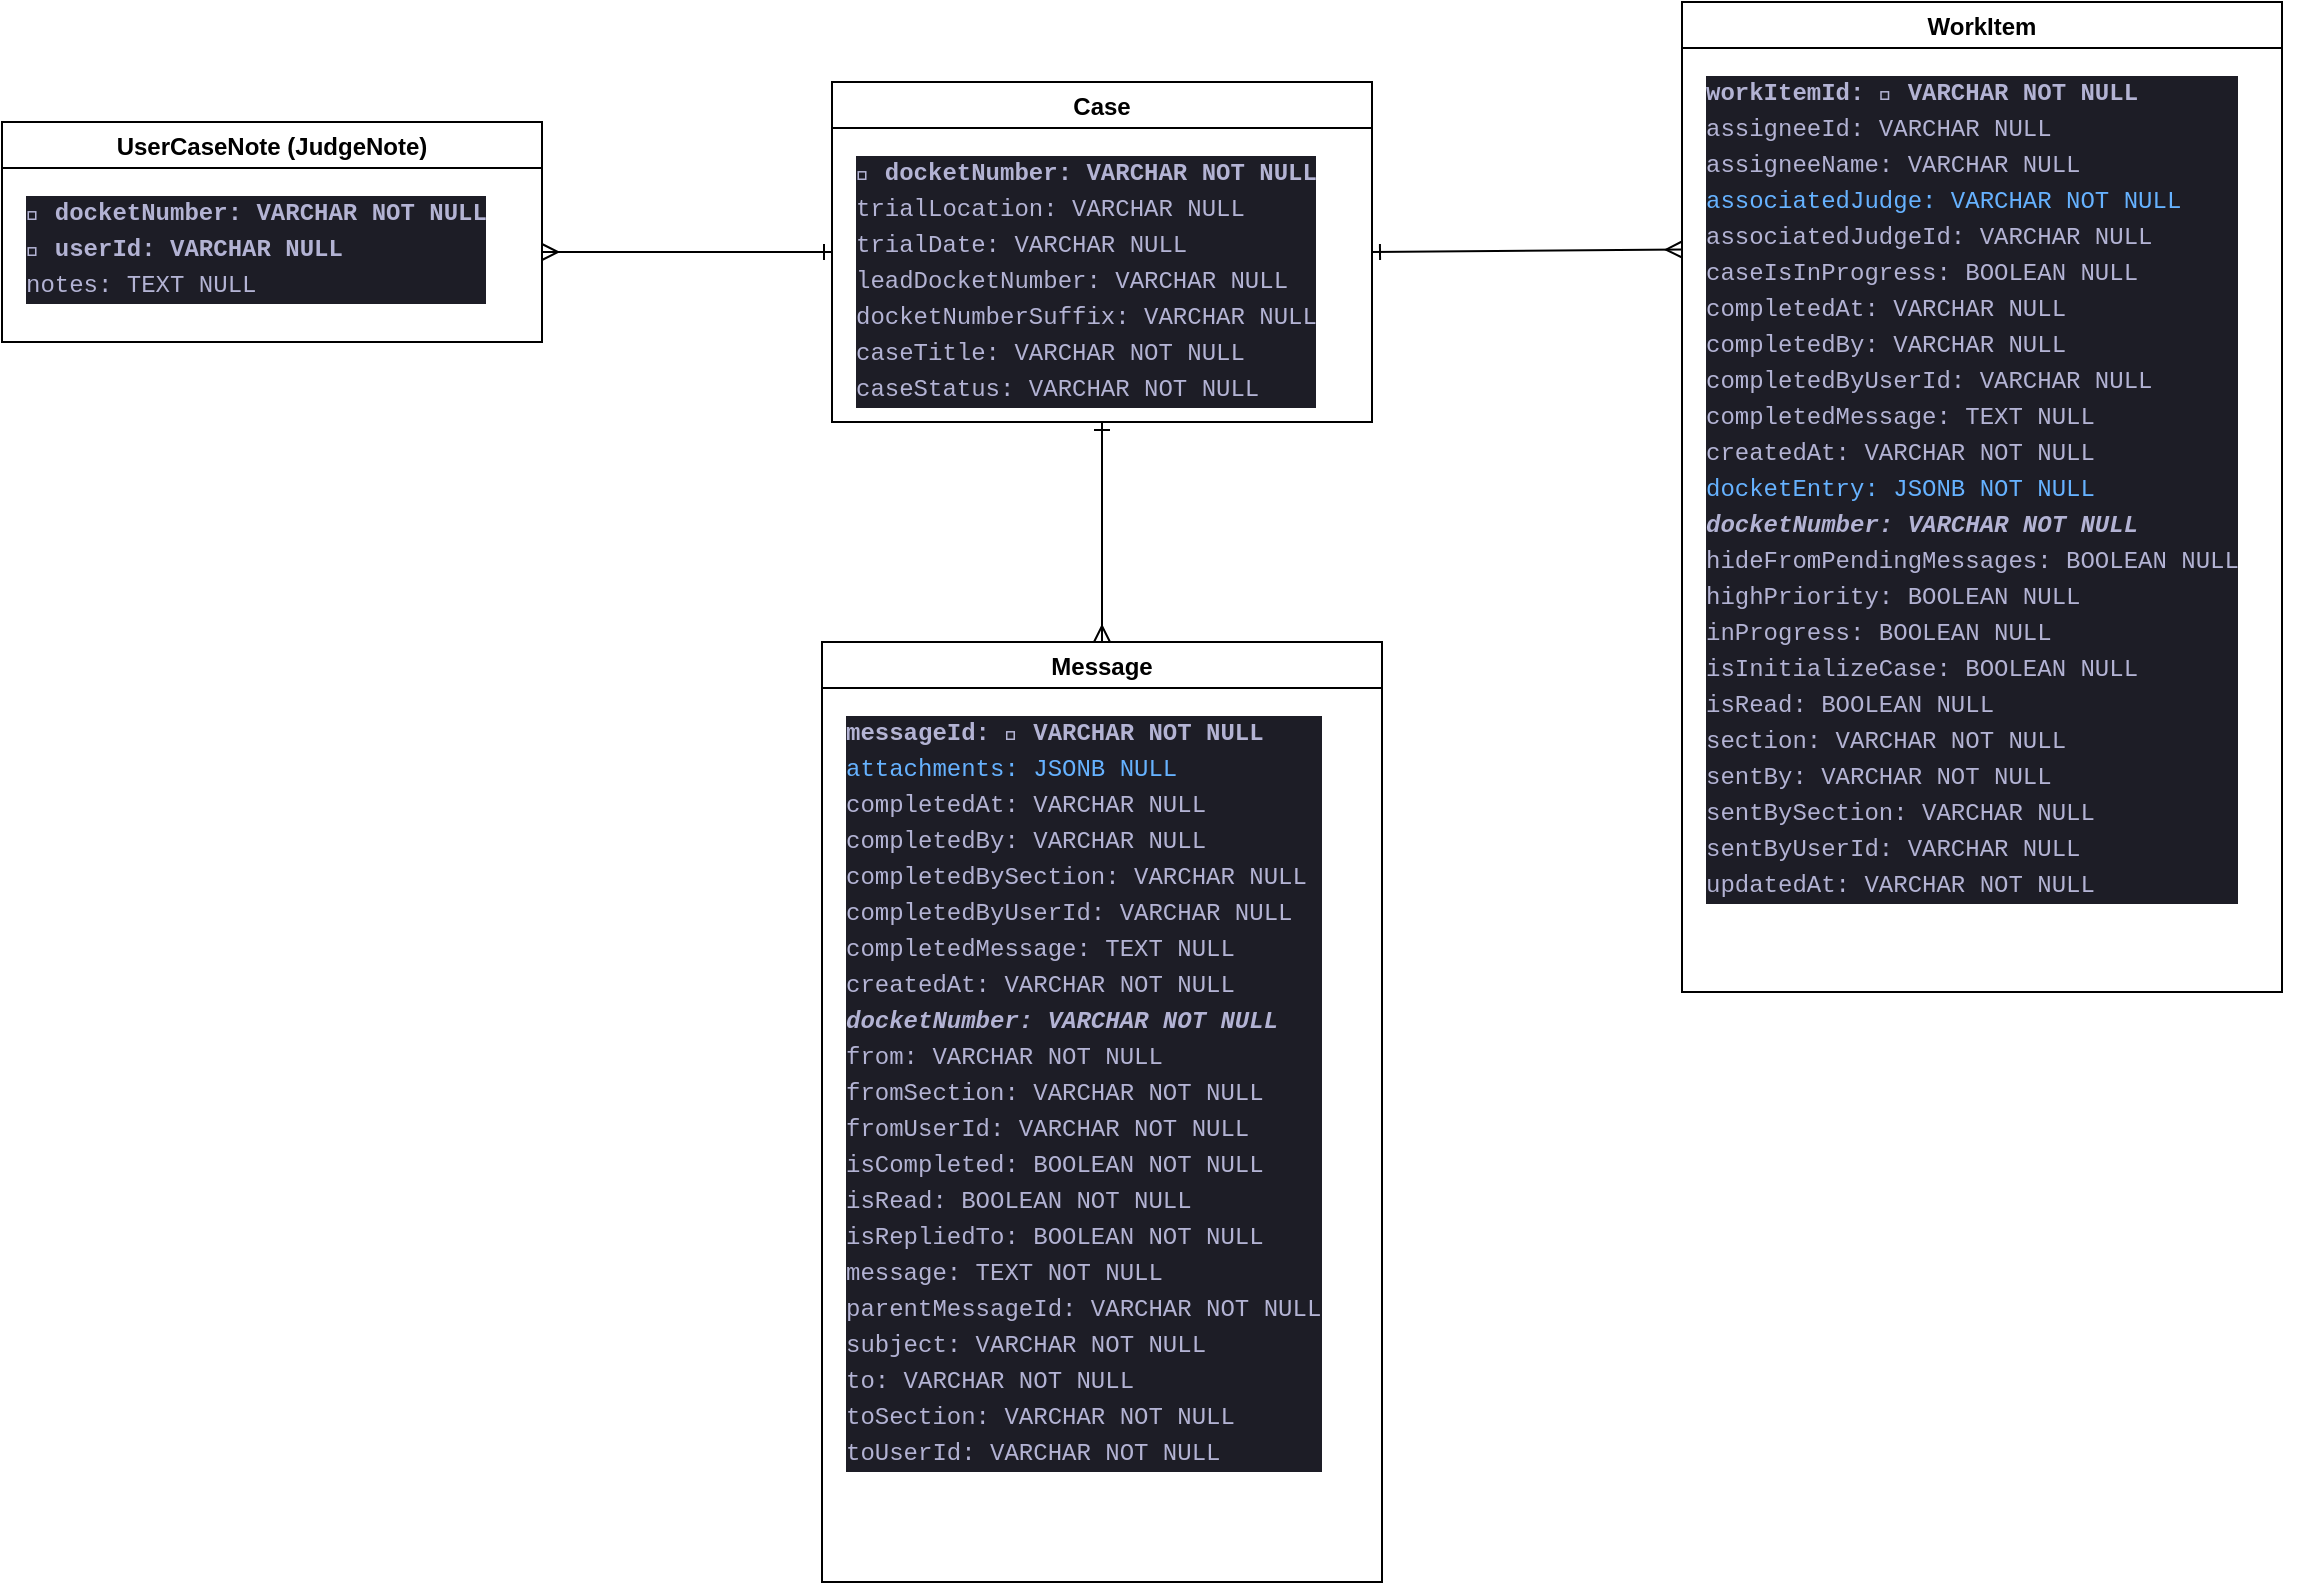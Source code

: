<mxfile>
    <diagram id="h8sX6S1mLoBgmJrfqR-_" name="Page-1">
        <mxGraphModel dx="2556" dy="986" grid="1" gridSize="10" guides="0" tooltips="1" connect="1" arrows="1" fold="1" page="1" pageScale="1" pageWidth="850" pageHeight="1100" math="0" shadow="0">
            <root>
                <mxCell id="0"/>
                <mxCell id="1" parent="0"/>
                <mxCell id="14" style="edgeStyle=none;html=1;startArrow=ERone;startFill=0;endArrow=ERmany;endFill=0;exitX=0.5;exitY=1;exitDx=0;exitDy=0;entryX=0.5;entryY=0;entryDx=0;entryDy=0;" parent="1" source="15" target="16" edge="1">
                    <mxGeometry relative="1" as="geometry">
                        <mxPoint x="50" y="630" as="sourcePoint"/>
                        <mxPoint x="70" y="720" as="targetPoint"/>
                    </mxGeometry>
                </mxCell>
                <mxCell id="15" value="Case" style="swimlane;" parent="1" vertex="1">
                    <mxGeometry x="75" y="220" width="270" height="170" as="geometry"/>
                </mxCell>
                <mxCell id="17" value="&lt;div style=&quot;background-color: rgb(29, 29, 38); font-family: Menlo, Monaco, &amp;quot;Courier New&amp;quot;, monospace; font-size: 12px; line-height: 18px;&quot;&gt;&lt;div style=&quot;color: rgb(179, 179, 212);&quot;&gt;&lt;span style=&quot;color: rgb(179, 179, 212);&quot;&gt;&lt;b&gt;🔑 docketNumber: VARCHAR NOT NULL &lt;/b&gt;&lt;/span&gt;&lt;/div&gt;&lt;div style=&quot;color: rgb(179, 179, 212); font-weight: normal;&quot;&gt;&lt;span style=&quot;color: #b3b3d4;&quot;&gt;trialLocation: VARCHAR NULL&lt;/span&gt;&lt;/div&gt;&lt;div style=&quot;color: rgb(179, 179, 212); font-weight: normal;&quot;&gt;&lt;span style=&quot;color: #b3b3d4;&quot;&gt;trialDate: VARCHAR NULL&lt;/span&gt;&lt;/div&gt;&lt;div style=&quot;color: rgb(179, 179, 212); font-weight: normal;&quot;&gt;&lt;span style=&quot;color: #b3b3d4;&quot;&gt;leadDocketNumber: VARCHAR NULL&lt;/span&gt;&lt;/div&gt;&lt;div style=&quot;color: rgb(179, 179, 212); font-weight: normal;&quot;&gt;&lt;span style=&quot;color: #b3b3d4;&quot;&gt;docketNumberSuffix: VARCHAR NULL&lt;/span&gt;&lt;/div&gt;&lt;div style=&quot;font-weight: normal;&quot;&gt;&lt;div style=&quot;&quot;&gt;&lt;font color=&quot;#b3b3d4&quot;&gt;caseTitle: VARCHAR NOT NULL&lt;/font&gt;&lt;/div&gt;&lt;div style=&quot;&quot;&gt;&lt;font color=&quot;#b3b3d4&quot;&gt;caseStatus: VARCHAR NOT NULL&lt;/font&gt;&lt;/div&gt;&lt;/div&gt;&lt;/div&gt;" style="text;whiteSpace=wrap;html=1;" vertex="1" parent="15">
                    <mxGeometry x="10" y="30" width="260" height="110" as="geometry"/>
                </mxCell>
                <mxCell id="16" value="Message" style="swimlane;" parent="1" vertex="1">
                    <mxGeometry x="70" y="500" width="280" height="470" as="geometry"/>
                </mxCell>
                <mxCell id="21" value="&lt;div style=&quot;background-color: rgb(29, 29, 38); font-family: Menlo, Monaco, &amp;quot;Courier New&amp;quot;, monospace; font-size: 12px; line-height: 18px;&quot;&gt;&lt;div style=&quot;&quot;&gt;&lt;b style=&quot;color: rgb(179, 179, 212);&quot;&gt;messageId: 🔑 VARCHAR NOT NULL&lt;/b&gt;&lt;font color=&quot;#cc0000&quot;&gt;&lt;br&gt;&lt;/font&gt;&lt;/div&gt;&lt;div style=&quot;&quot;&gt;&lt;font color=&quot;#66b2ff&quot;&gt;attachments: JSONB NULL&lt;/font&gt;&lt;/div&gt;&lt;div style=&quot;color: rgb(179, 179, 212); font-weight: normal;&quot;&gt;&lt;span style=&quot;color: #b3b3d4;&quot;&gt;completedAt: VARCHAR NULL&lt;/span&gt;&lt;/div&gt;&lt;div style=&quot;color: rgb(179, 179, 212); font-weight: normal;&quot;&gt;&lt;span style=&quot;color: #b3b3d4;&quot;&gt;completedBy: VARCHAR NULL&lt;/span&gt;&lt;/div&gt;&lt;div style=&quot;color: rgb(179, 179, 212); font-weight: normal;&quot;&gt;&lt;span style=&quot;color: #b3b3d4;&quot;&gt;completedBySection: VARCHAR NULL&lt;/span&gt;&lt;/div&gt;&lt;div style=&quot;color: rgb(179, 179, 212); font-weight: normal;&quot;&gt;&lt;span style=&quot;color: #b3b3d4;&quot;&gt;completedByUserId: VARCHAR NULL&lt;/span&gt;&lt;/div&gt;&lt;div style=&quot;color: rgb(179, 179, 212); font-weight: normal;&quot;&gt;&lt;span style=&quot;color: #b3b3d4;&quot;&gt;completedMessage: TEXT NULL&lt;/span&gt;&lt;/div&gt;&lt;div style=&quot;color: rgb(179, 179, 212); font-weight: normal;&quot;&gt;&lt;span style=&quot;color: #b3b3d4;&quot;&gt;createdAt: VARCHAR NOT NULL&lt;/span&gt;&lt;/div&gt;&lt;div style=&quot;color: rgb(179, 179, 212);&quot;&gt;&lt;span style=&quot;color: rgb(179, 179, 212);&quot;&gt;&lt;b&gt;&lt;i&gt;docketNumber: VARCHAR NOT NULL&lt;/i&gt;&lt;/b&gt;&lt;/span&gt;&lt;/div&gt;&lt;div style=&quot;color: rgb(179, 179, 212); font-weight: normal;&quot;&gt;&lt;span style=&quot;color: #b3b3d4;&quot;&gt;from: VARCHAR NOT NULL&lt;/span&gt;&lt;/div&gt;&lt;div style=&quot;color: rgb(179, 179, 212); font-weight: normal;&quot;&gt;&lt;span style=&quot;color: #b3b3d4;&quot;&gt;fromSection: VARCHAR NOT NULL&lt;/span&gt;&lt;/div&gt;&lt;div style=&quot;color: rgb(179, 179, 212); font-weight: normal;&quot;&gt;&lt;span style=&quot;color: #b3b3d4;&quot;&gt;fromUserId: VARCHAR NOT NULL&lt;/span&gt;&lt;/div&gt;&lt;div style=&quot;color: rgb(179, 179, 212); font-weight: normal;&quot;&gt;&lt;span style=&quot;color: #b3b3d4;&quot;&gt;isCompleted: BOOLEAN NOT NULL&lt;/span&gt;&lt;/div&gt;&lt;div style=&quot;color: rgb(179, 179, 212); font-weight: normal;&quot;&gt;&lt;span style=&quot;color: #b3b3d4;&quot;&gt;isRead: BOOLEAN NOT NULL&lt;/span&gt;&lt;/div&gt;&lt;div style=&quot;color: rgb(179, 179, 212); font-weight: normal;&quot;&gt;&lt;span style=&quot;color: #b3b3d4;&quot;&gt;isRepliedTo: BOOLEAN NOT NULL&lt;/span&gt;&lt;/div&gt;&lt;div style=&quot;color: rgb(179, 179, 212); font-weight: normal;&quot;&gt;message: TEXT NOT NULL&lt;br&gt;&lt;/div&gt;&lt;div style=&quot;color: rgb(179, 179, 212); font-weight: normal;&quot;&gt;&lt;span style=&quot;color: #b3b3d4;&quot;&gt;parentMessageId: VARCHAR NOT NULL&lt;/span&gt;&lt;/div&gt;&lt;div style=&quot;color: rgb(179, 179, 212); font-weight: normal;&quot;&gt;&lt;span style=&quot;color: #b3b3d4;&quot;&gt;subject: VARCHAR NOT NULL&lt;/span&gt;&lt;/div&gt;&lt;div style=&quot;color: rgb(179, 179, 212); font-weight: normal;&quot;&gt;&lt;span style=&quot;color: #b3b3d4;&quot;&gt;to: VARCHAR NOT NULL&lt;/span&gt;&lt;/div&gt;&lt;div style=&quot;color: rgb(179, 179, 212); font-weight: normal;&quot;&gt;&lt;span style=&quot;color: #b3b3d4;&quot;&gt;toSection: VARCHAR NOT NULL&lt;/span&gt;&lt;/div&gt;&lt;div style=&quot;color: rgb(179, 179, 212); font-weight: normal;&quot;&gt;&lt;span style=&quot;color: #b3b3d4;&quot;&gt;toUserId: VARCHAR NOT NULL&lt;/span&gt;&lt;/div&gt;&lt;/div&gt;" style="text;whiteSpace=wrap;html=1;" vertex="1" parent="16">
                    <mxGeometry x="10" y="30" width="270" height="420" as="geometry"/>
                </mxCell>
                <mxCell id="22" value="WorkItem" style="swimlane;" vertex="1" parent="1">
                    <mxGeometry x="500" y="180" width="300" height="495" as="geometry"/>
                </mxCell>
                <mxCell id="23" value="&lt;div style=&quot;background-color: rgb(29, 29, 38); font-family: Menlo, Monaco, &amp;quot;Courier New&amp;quot;, monospace; font-size: 12px; line-height: 18px;&quot;&gt;&lt;div style=&quot;&quot;&gt;&lt;br&gt;&lt;/div&gt;&lt;/div&gt;" style="text;whiteSpace=wrap;html=1;" vertex="1" parent="22">
                    <mxGeometry x="10" y="30" width="270" height="420" as="geometry"/>
                </mxCell>
                <mxCell id="27" value="&lt;div style=&quot;background-color: rgb(29, 29, 38); font-family: Menlo, Monaco, &amp;quot;Courier New&amp;quot;, monospace; font-size: 12px; line-height: 18px;&quot;&gt;&lt;div style=&quot;color: rgb(179, 179, 212);&quot;&gt;&lt;span style=&quot;color: rgb(179, 179, 212);&quot;&gt;&lt;b&gt;workItemId: 🔑 VARCHAR NOT NULL&lt;/b&gt;&lt;/span&gt;&lt;/div&gt;&lt;div style=&quot;font-weight: normal; color: rgb(179, 179, 212);&quot;&gt;&lt;span style=&quot;color: #b3b3d4;&quot;&gt;assigneeId: VARCHAR NULL&lt;/span&gt;&lt;/div&gt;&lt;div style=&quot;font-weight: normal; color: rgb(179, 179, 212);&quot;&gt;&lt;span style=&quot;color: #b3b3d4;&quot;&gt;assigneeName: VARCHAR NULL&lt;/span&gt;&lt;/div&gt;&lt;div style=&quot;font-weight: normal;&quot;&gt;&lt;font color=&quot;#66b2ff&quot;&gt;associatedJudge: VARCHAR NOT NULL&lt;/font&gt;&lt;/div&gt;&lt;div style=&quot;font-weight: normal; color: rgb(179, 179, 212);&quot;&gt;&lt;span style=&quot;color: #b3b3d4;&quot;&gt;associatedJudgeId: VARCHAR NULL&lt;/span&gt;&lt;/div&gt;&lt;div style=&quot;font-weight: normal; color: rgb(179, 179, 212);&quot;&gt;&lt;span style=&quot;color: #b3b3d4;&quot;&gt;caseIsInProgress: BOOLEAN NULL&lt;/span&gt;&lt;/div&gt;&lt;div style=&quot;font-weight: normal;&quot;&gt;&lt;span style=&quot;color: rgb(179, 179, 212);&quot;&gt;completedAt: VARCHAR NULL&lt;/span&gt;&lt;br&gt;&lt;/div&gt;&lt;div style=&quot;font-weight: normal; color: rgb(179, 179, 212);&quot;&gt;&lt;span style=&quot;color: #b3b3d4;&quot;&gt;completedBy: VARCHAR NULL&lt;/span&gt;&lt;/div&gt;&lt;div style=&quot;font-weight: normal; color: rgb(179, 179, 212);&quot;&gt;&lt;span style=&quot;color: #b3b3d4;&quot;&gt;completedByUserId: VARCHAR NULL&lt;/span&gt;&lt;/div&gt;&lt;div style=&quot;font-weight: normal; color: rgb(179, 179, 212);&quot;&gt;&lt;span style=&quot;color: #b3b3d4;&quot;&gt;completedMessage: TEXT NULL&lt;/span&gt;&lt;/div&gt;&lt;div style=&quot;font-weight: normal; color: rgb(179, 179, 212);&quot;&gt;&lt;span style=&quot;color: #b3b3d4;&quot;&gt;createdAt: VARCHAR NOT NULL&lt;/span&gt;&lt;/div&gt;&lt;div style=&quot;font-weight: normal;&quot;&gt;&lt;font color=&quot;#66b2ff&quot;&gt;docketEntry: JSONB NOT NULL&lt;/font&gt;&lt;/div&gt;&lt;div style=&quot;color: rgb(179, 179, 212);&quot;&gt;&lt;span style=&quot;color: rgb(179, 179, 212);&quot;&gt;&lt;b&gt;&lt;i&gt;docketNumber: VARCHAR NOT NULL&lt;/i&gt;&lt;/b&gt;&lt;/span&gt;&lt;/div&gt;&lt;div style=&quot;font-weight: normal; color: rgb(179, 179, 212);&quot;&gt;&lt;span style=&quot;color: #b3b3d4;&quot;&gt;hideFromPendingMessages: BOOLEAN NULL&lt;/span&gt;&lt;/div&gt;&lt;div style=&quot;font-weight: normal; color: rgb(179, 179, 212);&quot;&gt;&lt;span style=&quot;color: #b3b3d4;&quot;&gt;highPriority: BOOLEAN NULL&lt;/span&gt;&lt;/div&gt;&lt;div style=&quot;font-weight: normal; color: rgb(179, 179, 212);&quot;&gt;&lt;span style=&quot;color: #b3b3d4;&quot;&gt;inProgress: BOOLEAN NULL&lt;/span&gt;&lt;/div&gt;&lt;div style=&quot;font-weight: normal; color: rgb(179, 179, 212);&quot;&gt;&lt;span style=&quot;color: #b3b3d4;&quot;&gt;isInitializeCase: BOOLEAN NULL&lt;/span&gt;&lt;/div&gt;&lt;div style=&quot;font-weight: normal; color: rgb(179, 179, 212);&quot;&gt;&lt;span style=&quot;color: #b3b3d4;&quot;&gt;isRead: BOOLEAN NULL&lt;/span&gt;&lt;/div&gt;&lt;div style=&quot;font-weight: normal; color: rgb(179, 179, 212);&quot;&gt;&lt;span style=&quot;color: #b3b3d4;&quot;&gt;section: VARCHAR NOT NULL&lt;/span&gt;&lt;/div&gt;&lt;div style=&quot;font-weight: normal; color: rgb(179, 179, 212);&quot;&gt;&lt;span style=&quot;color: #b3b3d4;&quot;&gt;sentBy: VARCHAR NOT NULL&lt;/span&gt;&lt;/div&gt;&lt;div style=&quot;font-weight: normal; color: rgb(179, 179, 212);&quot;&gt;&lt;span style=&quot;color: #b3b3d4;&quot;&gt;sentBySection: VARCHAR NULL&lt;/span&gt;&lt;/div&gt;&lt;div style=&quot;font-weight: normal; color: rgb(179, 179, 212);&quot;&gt;&lt;span style=&quot;color: #b3b3d4;&quot;&gt;sentByUserId: VARCHAR NULL&lt;/span&gt;&lt;/div&gt;&lt;div style=&quot;font-weight: normal; color: rgb(179, 179, 212);&quot;&gt;&lt;span style=&quot;color: #b3b3d4;&quot;&gt;updatedAt: VARCHAR NOT NULL&lt;/span&gt;&lt;/div&gt;&lt;/div&gt;" style="text;whiteSpace=wrap;html=1;fontColor=#CC0000;" vertex="1" parent="22">
                    <mxGeometry x="10" y="30" width="300" height="490" as="geometry"/>
                </mxCell>
                <mxCell id="24" style="edgeStyle=none;html=1;startArrow=ERone;startFill=0;endArrow=ERmany;endFill=0;exitX=1;exitY=0.5;exitDx=0;exitDy=0;entryX=0;entryY=0.25;entryDx=0;entryDy=0;" edge="1" parent="1" source="17" target="22">
                    <mxGeometry relative="1" as="geometry">
                        <mxPoint x="450" y="300" as="sourcePoint"/>
                        <mxPoint x="450" y="430" as="targetPoint"/>
                    </mxGeometry>
                </mxCell>
                <mxCell id="34" value="UserCaseNote (JudgeNote)" style="swimlane;" vertex="1" parent="1">
                    <mxGeometry x="-340" y="240" width="270" height="110" as="geometry"/>
                </mxCell>
                <mxCell id="35" value="&lt;div style=&quot;background-color: rgb(29, 29, 38); font-family: Menlo, Monaco, &amp;quot;Courier New&amp;quot;, monospace; font-size: 12px; line-height: 18px;&quot;&gt;&lt;div style=&quot;color: rgb(179, 179, 212);&quot;&gt;&lt;span style=&quot;color: rgb(179, 179, 212);&quot;&gt;&lt;b&gt;🔑 docketNumber: VARCHAR NOT NULL &lt;/b&gt;&lt;/span&gt;&lt;/div&gt;&lt;div style=&quot;color: rgb(179, 179, 212);&quot;&gt;&lt;b style=&quot;font-weight: normal;&quot;&gt;🔑&amp;nbsp;&lt;/b&gt;&lt;b&gt;userId: VARCHAR NULL&lt;/b&gt;&lt;/div&gt;&lt;div style=&quot;color: rgb(179, 179, 212); font-weight: normal;&quot;&gt;notes: TEXT NULL&lt;/div&gt;&lt;/div&gt;" style="text;whiteSpace=wrap;html=1;" vertex="1" parent="34">
                    <mxGeometry x="10" y="30" width="260" height="70" as="geometry"/>
                </mxCell>
                <mxCell id="36" style="edgeStyle=none;html=1;startArrow=ERone;startFill=0;endArrow=ERmany;endFill=0;exitX=0;exitY=0.5;exitDx=0;exitDy=0;entryX=1;entryY=0.5;entryDx=0;entryDy=0;" edge="1" parent="1" source="15" target="35">
                    <mxGeometry relative="1" as="geometry">
                        <mxPoint x="-150" y="451.25" as="sourcePoint"/>
                        <mxPoint x="5" y="450" as="targetPoint"/>
                    </mxGeometry>
                </mxCell>
            </root>
        </mxGraphModel>
    </diagram>
</mxfile>
